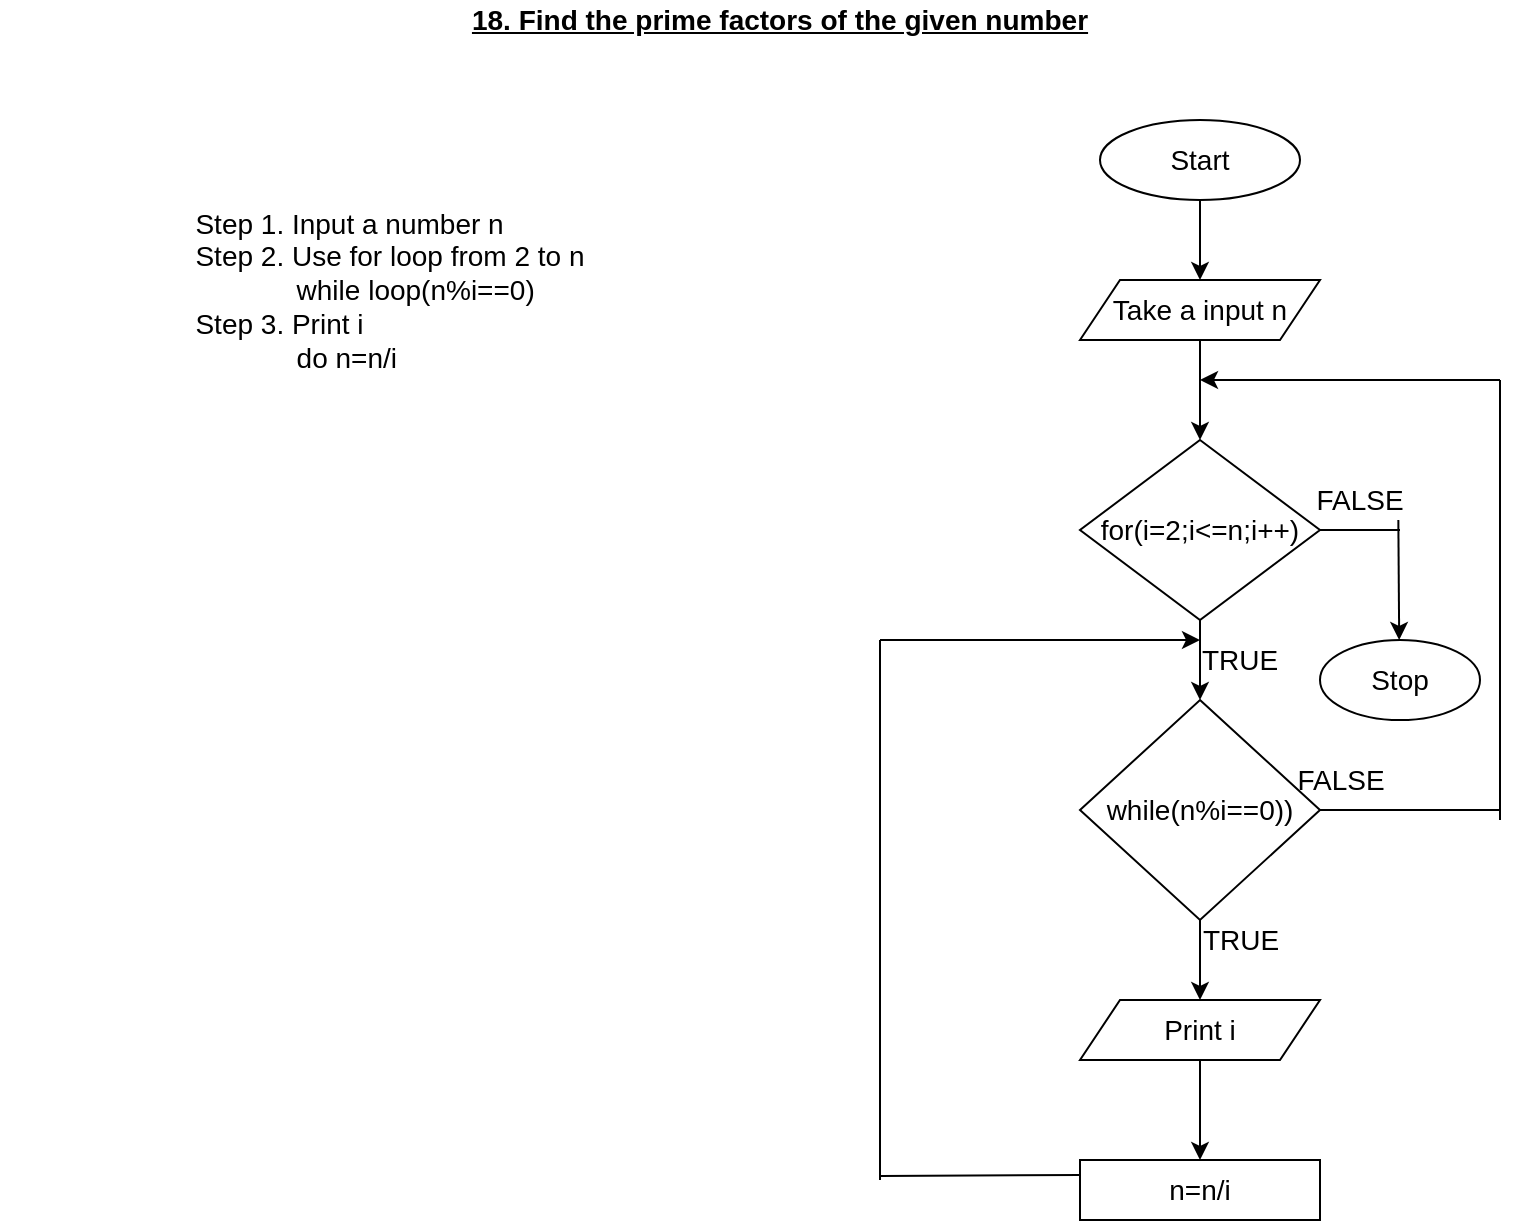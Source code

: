 <mxfile version="13.9.9" type="device"><diagram id="C5RBs43oDa-KdzZeNtuy" name="Page-1"><mxGraphModel dx="853" dy="487" grid="1" gridSize="10" guides="1" tooltips="1" connect="1" arrows="1" fold="1" page="1" pageScale="1" pageWidth="827" pageHeight="1169" math="0" shadow="0"><root><mxCell id="WIyWlLk6GJQsqaUBKTNV-0"/><mxCell id="WIyWlLk6GJQsqaUBKTNV-1" parent="WIyWlLk6GJQsqaUBKTNV-0"/><mxCell id="5lYxYMP4h0IImIKBCqdR-0" value="&lt;font style=&quot;font-size: 14px&quot;&gt;&lt;b&gt;&lt;u&gt;18. Find the prime factors of the given number&lt;/u&gt;&lt;/b&gt;&lt;/font&gt;" style="text;html=1;strokeColor=none;fillColor=none;align=center;verticalAlign=middle;whiteSpace=wrap;rounded=0;" vertex="1" parent="WIyWlLk6GJQsqaUBKTNV-1"><mxGeometry x="180" y="20" width="420" height="20" as="geometry"/></mxCell><mxCell id="5lYxYMP4h0IImIKBCqdR-1" value="&lt;div style=&quot;text-align: left&quot;&gt;&lt;span style=&quot;font-size: 14px&quot;&gt;Step 1. Input a number n&lt;/span&gt;&lt;/div&gt;&lt;font style=&quot;font-size: 14px&quot;&gt;&lt;div style=&quot;text-align: left&quot;&gt;&lt;span&gt;Step 2. Use for loop from 2 to n&lt;/span&gt;&lt;/div&gt;&lt;div style=&quot;text-align: left&quot;&gt;&lt;span&gt;&amp;nbsp; &amp;nbsp; &amp;nbsp; &amp;nbsp; &amp;nbsp; &amp;nbsp; &amp;nbsp;while loop(n%i==0)&lt;/span&gt;&lt;/div&gt;&lt;div style=&quot;text-align: left&quot;&gt;&lt;span&gt;Step 3. Print i&lt;/span&gt;&lt;/div&gt;&lt;div style=&quot;text-align: left&quot;&gt;&lt;span&gt;&amp;nbsp; &amp;nbsp; &amp;nbsp; &amp;nbsp; &amp;nbsp; &amp;nbsp; &amp;nbsp;do n=n/i&lt;/span&gt;&lt;/div&gt;&lt;/font&gt;" style="text;html=1;strokeColor=none;fillColor=none;align=center;verticalAlign=middle;whiteSpace=wrap;rounded=0;" vertex="1" parent="WIyWlLk6GJQsqaUBKTNV-1"><mxGeometry y="110" width="390" height="110" as="geometry"/></mxCell><mxCell id="5lYxYMP4h0IImIKBCqdR-2" value="&lt;font style=&quot;font-size: 14px&quot;&gt;Start&lt;/font&gt;" style="ellipse;whiteSpace=wrap;html=1;" vertex="1" parent="WIyWlLk6GJQsqaUBKTNV-1"><mxGeometry x="550" y="80" width="100" height="40" as="geometry"/></mxCell><mxCell id="5lYxYMP4h0IImIKBCqdR-3" value="" style="endArrow=classic;html=1;exitX=0.5;exitY=1;exitDx=0;exitDy=0;" edge="1" parent="WIyWlLk6GJQsqaUBKTNV-1" source="5lYxYMP4h0IImIKBCqdR-2"><mxGeometry width="50" height="50" relative="1" as="geometry"><mxPoint x="600" y="200" as="sourcePoint"/><mxPoint x="600" y="160" as="targetPoint"/></mxGeometry></mxCell><mxCell id="5lYxYMP4h0IImIKBCqdR-4" value="&lt;font style=&quot;font-size: 14px&quot;&gt;Take a input n&lt;/font&gt;" style="shape=parallelogram;perimeter=parallelogramPerimeter;whiteSpace=wrap;html=1;fixedSize=1;" vertex="1" parent="WIyWlLk6GJQsqaUBKTNV-1"><mxGeometry x="540" y="160" width="120" height="30" as="geometry"/></mxCell><mxCell id="5lYxYMP4h0IImIKBCqdR-5" value="" style="endArrow=classic;html=1;exitX=0.5;exitY=1;exitDx=0;exitDy=0;" edge="1" parent="WIyWlLk6GJQsqaUBKTNV-1" source="5lYxYMP4h0IImIKBCqdR-4"><mxGeometry width="50" height="50" relative="1" as="geometry"><mxPoint x="390" y="230" as="sourcePoint"/><mxPoint x="600" y="240" as="targetPoint"/></mxGeometry></mxCell><mxCell id="5lYxYMP4h0IImIKBCqdR-6" value="&lt;font style=&quot;font-size: 14px&quot;&gt;for(i=2;i&amp;lt;=n;i++)&lt;/font&gt;" style="rhombus;whiteSpace=wrap;html=1;" vertex="1" parent="WIyWlLk6GJQsqaUBKTNV-1"><mxGeometry x="540" y="240" width="120" height="90" as="geometry"/></mxCell><mxCell id="5lYxYMP4h0IImIKBCqdR-7" value="" style="endArrow=classic;html=1;exitX=0.5;exitY=1;exitDx=0;exitDy=0;" edge="1" parent="WIyWlLk6GJQsqaUBKTNV-1" source="5lYxYMP4h0IImIKBCqdR-6"><mxGeometry width="50" height="50" relative="1" as="geometry"><mxPoint x="390" y="330" as="sourcePoint"/><mxPoint x="600" y="370" as="targetPoint"/></mxGeometry></mxCell><mxCell id="5lYxYMP4h0IImIKBCqdR-8" value="&lt;font style=&quot;font-size: 14px&quot;&gt;while(n%i==0))&lt;/font&gt;" style="rhombus;whiteSpace=wrap;html=1;" vertex="1" parent="WIyWlLk6GJQsqaUBKTNV-1"><mxGeometry x="540" y="370" width="120" height="110" as="geometry"/></mxCell><mxCell id="5lYxYMP4h0IImIKBCqdR-9" value="" style="endArrow=classic;html=1;exitX=0.5;exitY=1;exitDx=0;exitDy=0;" edge="1" parent="WIyWlLk6GJQsqaUBKTNV-1" source="5lYxYMP4h0IImIKBCqdR-8"><mxGeometry width="50" height="50" relative="1" as="geometry"><mxPoint x="390" y="330" as="sourcePoint"/><mxPoint x="600" y="520" as="targetPoint"/></mxGeometry></mxCell><mxCell id="5lYxYMP4h0IImIKBCqdR-10" value="&lt;font style=&quot;font-size: 14px&quot;&gt;Print i&lt;/font&gt;" style="shape=parallelogram;perimeter=parallelogramPerimeter;whiteSpace=wrap;html=1;fixedSize=1;" vertex="1" parent="WIyWlLk6GJQsqaUBKTNV-1"><mxGeometry x="540" y="520" width="120" height="30" as="geometry"/></mxCell><mxCell id="5lYxYMP4h0IImIKBCqdR-11" value="" style="endArrow=classic;html=1;exitX=0.5;exitY=1;exitDx=0;exitDy=0;" edge="1" parent="WIyWlLk6GJQsqaUBKTNV-1" source="5lYxYMP4h0IImIKBCqdR-10"><mxGeometry width="50" height="50" relative="1" as="geometry"><mxPoint x="390" y="420" as="sourcePoint"/><mxPoint x="600" y="600" as="targetPoint"/></mxGeometry></mxCell><mxCell id="5lYxYMP4h0IImIKBCqdR-13" value="&lt;font style=&quot;font-size: 14px&quot;&gt;n=n/i&lt;/font&gt;" style="rounded=0;whiteSpace=wrap;html=1;" vertex="1" parent="WIyWlLk6GJQsqaUBKTNV-1"><mxGeometry x="540" y="600" width="120" height="30" as="geometry"/></mxCell><mxCell id="5lYxYMP4h0IImIKBCqdR-15" value="" style="endArrow=none;html=1;" edge="1" parent="WIyWlLk6GJQsqaUBKTNV-1"><mxGeometry width="50" height="50" relative="1" as="geometry"><mxPoint x="440" y="610" as="sourcePoint"/><mxPoint x="440" y="340" as="targetPoint"/></mxGeometry></mxCell><mxCell id="5lYxYMP4h0IImIKBCqdR-18" value="" style="endArrow=none;html=1;exitX=1;exitY=0.5;exitDx=0;exitDy=0;" edge="1" parent="WIyWlLk6GJQsqaUBKTNV-1" source="5lYxYMP4h0IImIKBCqdR-8"><mxGeometry width="50" height="50" relative="1" as="geometry"><mxPoint x="390" y="420" as="sourcePoint"/><mxPoint x="750" y="425" as="targetPoint"/></mxGeometry></mxCell><mxCell id="5lYxYMP4h0IImIKBCqdR-20" value="" style="endArrow=classic;html=1;" edge="1" parent="WIyWlLk6GJQsqaUBKTNV-1"><mxGeometry width="50" height="50" relative="1" as="geometry"><mxPoint x="440" y="340" as="sourcePoint"/><mxPoint x="600" y="340" as="targetPoint"/></mxGeometry></mxCell><mxCell id="5lYxYMP4h0IImIKBCqdR-21" value="" style="endArrow=none;html=1;entryX=0;entryY=0.25;entryDx=0;entryDy=0;" edge="1" parent="WIyWlLk6GJQsqaUBKTNV-1" target="5lYxYMP4h0IImIKBCqdR-13"><mxGeometry width="50" height="50" relative="1" as="geometry"><mxPoint x="440" y="608" as="sourcePoint"/><mxPoint x="510" y="580" as="targetPoint"/></mxGeometry></mxCell><mxCell id="5lYxYMP4h0IImIKBCqdR-22" value="" style="endArrow=none;html=1;" edge="1" parent="WIyWlLk6GJQsqaUBKTNV-1"><mxGeometry width="50" height="50" relative="1" as="geometry"><mxPoint x="750" y="430" as="sourcePoint"/><mxPoint x="750" y="210" as="targetPoint"/></mxGeometry></mxCell><mxCell id="5lYxYMP4h0IImIKBCqdR-23" value="" style="endArrow=classic;html=1;" edge="1" parent="WIyWlLk6GJQsqaUBKTNV-1"><mxGeometry width="50" height="50" relative="1" as="geometry"><mxPoint x="750" y="210" as="sourcePoint"/><mxPoint x="600" y="210" as="targetPoint"/></mxGeometry></mxCell><mxCell id="5lYxYMP4h0IImIKBCqdR-26" value="" style="endArrow=none;html=1;entryX=1;entryY=0.5;entryDx=0;entryDy=0;" edge="1" parent="WIyWlLk6GJQsqaUBKTNV-1" target="5lYxYMP4h0IImIKBCqdR-6"><mxGeometry width="50" height="50" relative="1" as="geometry"><mxPoint x="700" y="285" as="sourcePoint"/><mxPoint x="510" y="410" as="targetPoint"/></mxGeometry></mxCell><mxCell id="5lYxYMP4h0IImIKBCqdR-27" value="" style="endArrow=classic;html=1;" edge="1" parent="WIyWlLk6GJQsqaUBKTNV-1"><mxGeometry width="50" height="50" relative="1" as="geometry"><mxPoint x="699.17" y="280" as="sourcePoint"/><mxPoint x="699.59" y="340" as="targetPoint"/></mxGeometry></mxCell><mxCell id="5lYxYMP4h0IImIKBCqdR-28" value="&lt;font style=&quot;font-size: 14px&quot;&gt;Stop&lt;/font&gt;" style="ellipse;whiteSpace=wrap;html=1;" vertex="1" parent="WIyWlLk6GJQsqaUBKTNV-1"><mxGeometry x="660" y="340" width="80" height="40" as="geometry"/></mxCell><mxCell id="5lYxYMP4h0IImIKBCqdR-29" value="&lt;font style=&quot;font-size: 14px&quot;&gt;FALSE&lt;/font&gt;" style="text;html=1;strokeColor=none;fillColor=none;align=center;verticalAlign=middle;whiteSpace=wrap;rounded=0;" vertex="1" parent="WIyWlLk6GJQsqaUBKTNV-1"><mxGeometry x="660" y="260" width="40" height="20" as="geometry"/></mxCell><mxCell id="5lYxYMP4h0IImIKBCqdR-30" value="&lt;font style=&quot;font-size: 14px&quot;&gt;TRUE&lt;/font&gt;" style="text;html=1;strokeColor=none;fillColor=none;align=center;verticalAlign=middle;whiteSpace=wrap;rounded=0;" vertex="1" parent="WIyWlLk6GJQsqaUBKTNV-1"><mxGeometry x="600" y="340" width="40" height="20" as="geometry"/></mxCell><mxCell id="5lYxYMP4h0IImIKBCqdR-31" value="&lt;span style=&quot;font-size: 14px&quot;&gt;FALSE&lt;/span&gt;" style="text;html=1;align=center;verticalAlign=middle;resizable=0;points=[];autosize=1;" vertex="1" parent="WIyWlLk6GJQsqaUBKTNV-1"><mxGeometry x="640" y="400" width="60" height="20" as="geometry"/></mxCell><mxCell id="5lYxYMP4h0IImIKBCqdR-32" value="&lt;span style=&quot;font-size: 14px&quot;&gt;TRUE&lt;/span&gt;" style="text;html=1;align=center;verticalAlign=middle;resizable=0;points=[];autosize=1;" vertex="1" parent="WIyWlLk6GJQsqaUBKTNV-1"><mxGeometry x="595" y="480" width="50" height="20" as="geometry"/></mxCell></root></mxGraphModel></diagram></mxfile>